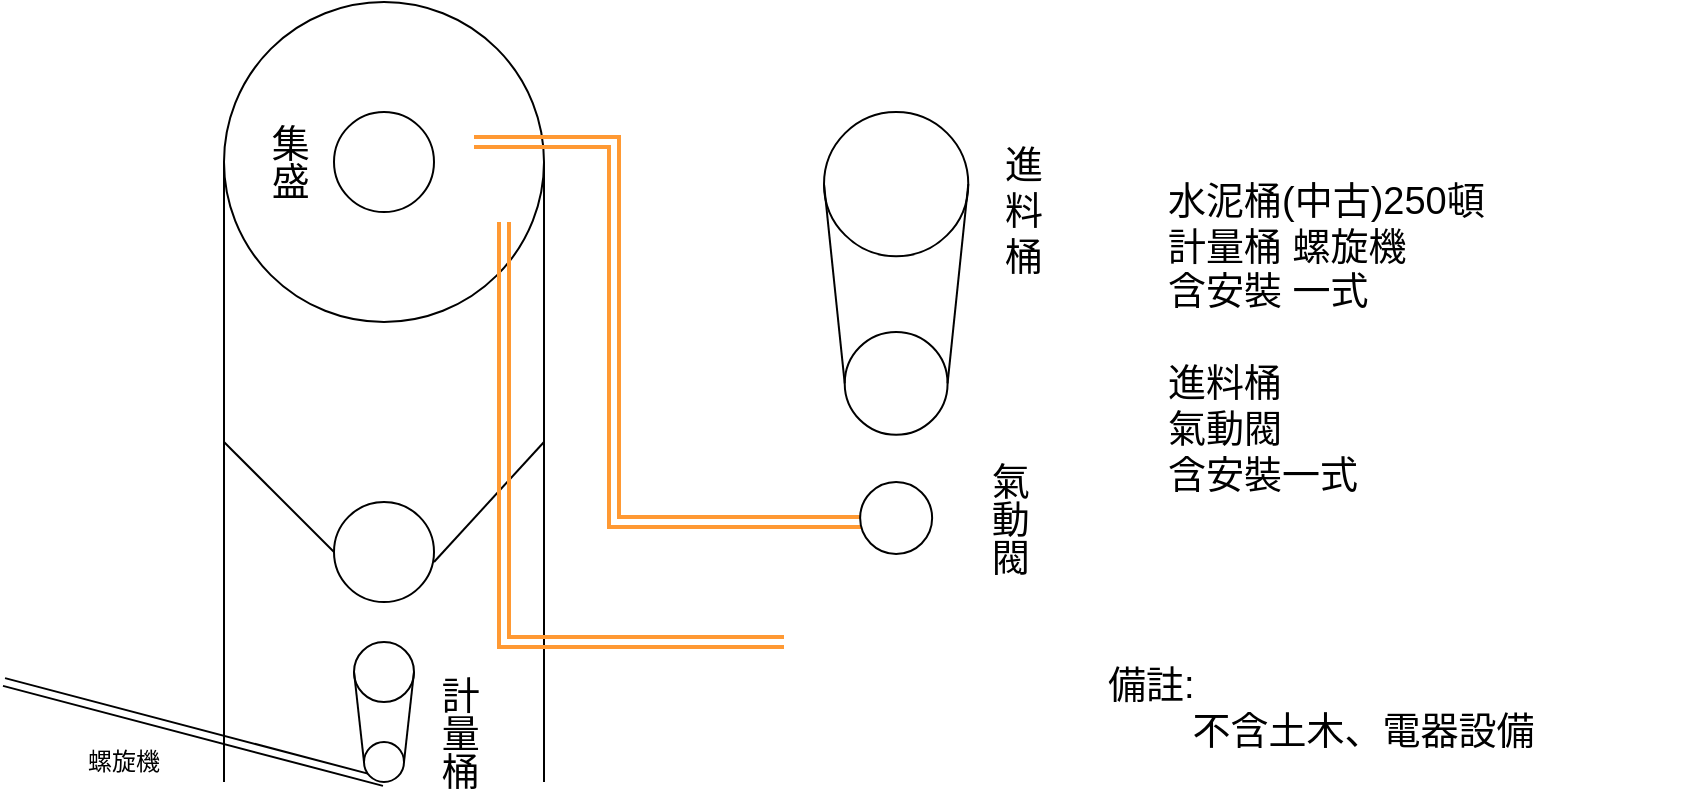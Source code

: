 <mxfile version="26.2.12">
  <diagram name="第 1 页" id="KvyMxOhW3KtLjB043KVP">
    <mxGraphModel dx="1183" dy="626" grid="1" gridSize="10" guides="1" tooltips="1" connect="1" arrows="1" fold="1" page="1" pageScale="1" pageWidth="827" pageHeight="1169" math="0" shadow="0">
      <root>
        <mxCell id="0" />
        <mxCell id="1" parent="0" />
        <mxCell id="L8_3Eq7ttX2pcFZH22y1-1" value="" style="ellipse;whiteSpace=wrap;html=1;aspect=fixed;" vertex="1" parent="1">
          <mxGeometry x="140" y="380" width="160" height="160" as="geometry" />
        </mxCell>
        <mxCell id="L8_3Eq7ttX2pcFZH22y1-2" value="" style="ellipse;whiteSpace=wrap;html=1;aspect=fixed;" vertex="1" parent="1">
          <mxGeometry x="195" y="435" width="50" height="50" as="geometry" />
        </mxCell>
        <mxCell id="L8_3Eq7ttX2pcFZH22y1-4" value="&lt;font style=&quot;font-size: 19px;&quot;&gt;集盛&lt;/font&gt;" style="text;html=1;align=center;verticalAlign=middle;whiteSpace=wrap;rounded=0;horizontal=1;textDirection=vertical-lr;" vertex="1" parent="1">
          <mxGeometry x="160" y="435" width="20" height="50" as="geometry" />
        </mxCell>
        <mxCell id="L8_3Eq7ttX2pcFZH22y1-5" value="" style="endArrow=none;html=1;rounded=0;entryX=0;entryY=0.5;entryDx=0;entryDy=0;" edge="1" parent="1" target="L8_3Eq7ttX2pcFZH22y1-1">
          <mxGeometry width="50" height="50" relative="1" as="geometry">
            <mxPoint x="140" y="770" as="sourcePoint" />
            <mxPoint x="370" y="540" as="targetPoint" />
          </mxGeometry>
        </mxCell>
        <mxCell id="L8_3Eq7ttX2pcFZH22y1-6" value="" style="endArrow=none;html=1;rounded=0;entryX=0;entryY=0.5;entryDx=0;entryDy=0;" edge="1" parent="1">
          <mxGeometry width="50" height="50" relative="1" as="geometry">
            <mxPoint x="300" y="770" as="sourcePoint" />
            <mxPoint x="300" y="460" as="targetPoint" />
          </mxGeometry>
        </mxCell>
        <mxCell id="L8_3Eq7ttX2pcFZH22y1-7" value="" style="ellipse;whiteSpace=wrap;html=1;aspect=fixed;" vertex="1" parent="1">
          <mxGeometry x="195" y="630" width="50" height="50" as="geometry" />
        </mxCell>
        <mxCell id="L8_3Eq7ttX2pcFZH22y1-8" value="" style="endArrow=none;html=1;rounded=0;" edge="1" parent="1">
          <mxGeometry width="50" height="50" relative="1" as="geometry">
            <mxPoint x="245" y="660" as="sourcePoint" />
            <mxPoint x="300" y="600" as="targetPoint" />
          </mxGeometry>
        </mxCell>
        <mxCell id="L8_3Eq7ttX2pcFZH22y1-9" value="" style="endArrow=none;html=1;rounded=0;exitX=0;exitY=0.5;exitDx=0;exitDy=0;" edge="1" parent="1" source="L8_3Eq7ttX2pcFZH22y1-7">
          <mxGeometry width="50" height="50" relative="1" as="geometry">
            <mxPoint x="255" y="670" as="sourcePoint" />
            <mxPoint x="140" y="600" as="targetPoint" />
          </mxGeometry>
        </mxCell>
        <mxCell id="L8_3Eq7ttX2pcFZH22y1-10" value="" style="ellipse;whiteSpace=wrap;html=1;aspect=fixed;" vertex="1" parent="1">
          <mxGeometry x="205" y="700" width="30" height="30" as="geometry" />
        </mxCell>
        <mxCell id="L8_3Eq7ttX2pcFZH22y1-12" value="" style="shape=link;html=1;rounded=0;entryX=0.5;entryY=1;entryDx=0;entryDy=0;" edge="1" parent="1" target="L8_3Eq7ttX2pcFZH22y1-11">
          <mxGeometry width="100" relative="1" as="geometry">
            <mxPoint x="30" y="720" as="sourcePoint" />
            <mxPoint x="220" y="780" as="targetPoint" />
          </mxGeometry>
        </mxCell>
        <mxCell id="L8_3Eq7ttX2pcFZH22y1-15" style="rounded=0;orthogonalLoop=1;jettySize=auto;html=1;exitX=1;exitY=0.5;exitDx=0;exitDy=0;entryX=1;entryY=0.5;entryDx=0;entryDy=0;strokeColor=default;endArrow=none;startFill=0;" edge="1" parent="1" source="L8_3Eq7ttX2pcFZH22y1-11" target="L8_3Eq7ttX2pcFZH22y1-10">
          <mxGeometry relative="1" as="geometry" />
        </mxCell>
        <mxCell id="L8_3Eq7ttX2pcFZH22y1-16" style="rounded=0;orthogonalLoop=1;jettySize=auto;html=1;exitX=0;exitY=0.5;exitDx=0;exitDy=0;entryX=0;entryY=0.5;entryDx=0;entryDy=0;endArrow=none;startFill=0;" edge="1" parent="1" source="L8_3Eq7ttX2pcFZH22y1-11" target="L8_3Eq7ttX2pcFZH22y1-10">
          <mxGeometry relative="1" as="geometry" />
        </mxCell>
        <mxCell id="L8_3Eq7ttX2pcFZH22y1-11" value="" style="ellipse;whiteSpace=wrap;html=1;aspect=fixed;" vertex="1" parent="1">
          <mxGeometry x="210" y="750" width="20" height="20" as="geometry" />
        </mxCell>
        <mxCell id="L8_3Eq7ttX2pcFZH22y1-13" value="螺旋機" style="text;html=1;align=center;verticalAlign=middle;whiteSpace=wrap;rounded=0;" vertex="1" parent="1">
          <mxGeometry x="60" y="745" width="60" height="30" as="geometry" />
        </mxCell>
        <mxCell id="L8_3Eq7ttX2pcFZH22y1-17" value="&lt;font style=&quot;font-size: 19px;&quot;&gt;計量桶&lt;/font&gt;" style="text;html=1;align=center;verticalAlign=middle;whiteSpace=wrap;rounded=0;horizontal=1;textDirection=vertical-lr;" vertex="1" parent="1">
          <mxGeometry x="245" y="710" width="20" height="70" as="geometry" />
        </mxCell>
        <mxCell id="L8_3Eq7ttX2pcFZH22y1-18" value="" style="ellipse;whiteSpace=wrap;html=1;aspect=fixed;" vertex="1" parent="1">
          <mxGeometry x="440" y="435" width="72.14" height="72.14" as="geometry" />
        </mxCell>
        <mxCell id="L8_3Eq7ttX2pcFZH22y1-21" value="" style="ellipse;whiteSpace=wrap;html=1;aspect=fixed;" vertex="1" parent="1">
          <mxGeometry x="450.36" y="545" width="51.43" height="51.43" as="geometry" />
        </mxCell>
        <mxCell id="L8_3Eq7ttX2pcFZH22y1-19" style="rounded=0;orthogonalLoop=1;jettySize=auto;html=1;exitX=1;exitY=0.5;exitDx=0;exitDy=0;entryX=1;entryY=0.5;entryDx=0;entryDy=0;strokeColor=default;endArrow=none;startFill=0;" edge="1" parent="1" source="L8_3Eq7ttX2pcFZH22y1-21" target="L8_3Eq7ttX2pcFZH22y1-18">
          <mxGeometry relative="1" as="geometry" />
        </mxCell>
        <mxCell id="L8_3Eq7ttX2pcFZH22y1-20" style="rounded=0;orthogonalLoop=1;jettySize=auto;html=1;exitX=0;exitY=0.5;exitDx=0;exitDy=0;entryX=0;entryY=0.5;entryDx=0;entryDy=0;endArrow=none;startFill=0;" edge="1" parent="1" source="L8_3Eq7ttX2pcFZH22y1-21" target="L8_3Eq7ttX2pcFZH22y1-18">
          <mxGeometry relative="1" as="geometry" />
        </mxCell>
        <mxCell id="L8_3Eq7ttX2pcFZH22y1-23" value="" style="shape=link;html=1;rounded=0;strokeColor=#FF9933;strokeWidth=2;" edge="1" parent="1">
          <mxGeometry width="100" relative="1" as="geometry">
            <mxPoint x="420" y="700" as="sourcePoint" />
            <mxPoint x="280" y="490" as="targetPoint" />
            <Array as="points">
              <mxPoint x="280" y="700" />
            </Array>
          </mxGeometry>
        </mxCell>
        <mxCell id="L8_3Eq7ttX2pcFZH22y1-25" value="" style="shape=link;html=1;rounded=0;strokeColor=#FF9933;strokeWidth=2;" edge="1" parent="1">
          <mxGeometry width="100" relative="1" as="geometry">
            <mxPoint x="470" y="640" as="sourcePoint" />
            <mxPoint x="265" y="450" as="targetPoint" />
            <Array as="points">
              <mxPoint x="335" y="640" />
              <mxPoint x="335" y="450" />
            </Array>
          </mxGeometry>
        </mxCell>
        <mxCell id="L8_3Eq7ttX2pcFZH22y1-27" value="" style="ellipse;whiteSpace=wrap;html=1;aspect=fixed;" vertex="1" parent="1">
          <mxGeometry x="458.07" y="620" width="36" height="36" as="geometry" />
        </mxCell>
        <mxCell id="L8_3Eq7ttX2pcFZH22y1-28" value="&lt;font style=&quot;font-size: 19px;&quot;&gt;氣動閥&lt;/font&gt;" style="text;html=1;align=center;verticalAlign=middle;whiteSpace=wrap;rounded=0;horizontal=1;textDirection=vertical-lr;" vertex="1" parent="1">
          <mxGeometry x="520" y="603" width="20" height="70" as="geometry" />
        </mxCell>
        <mxCell id="L8_3Eq7ttX2pcFZH22y1-29" value="&lt;span style=&quot;font-size: 19px;&quot;&gt;進料桶&lt;/span&gt;" style="text;html=1;align=center;verticalAlign=middle;whiteSpace=wrap;rounded=0;horizontal=1;" vertex="1" parent="1">
          <mxGeometry x="530" y="450" width="20" height="70" as="geometry" />
        </mxCell>
        <mxCell id="L8_3Eq7ttX2pcFZH22y1-30" value="&lt;span style=&quot;font-size: 19px;&quot;&gt;水泥桶(中古)250頓&lt;/span&gt;&lt;div&gt;&lt;span style=&quot;font-size: 19px;&quot;&gt;計量桶 螺旋機&lt;/span&gt;&lt;/div&gt;&lt;div&gt;&lt;span style=&quot;font-size: 19px;&quot;&gt;含安裝 一式&lt;/span&gt;&lt;/div&gt;&lt;div&gt;&lt;span style=&quot;font-size: 19px;&quot;&gt;&lt;br&gt;&lt;/span&gt;&lt;/div&gt;&lt;div&gt;&lt;span style=&quot;font-size: 19px;&quot;&gt;進料桶&lt;/span&gt;&lt;/div&gt;&lt;div&gt;&lt;span style=&quot;font-size: 19px;&quot;&gt;氣動閥&lt;/span&gt;&lt;/div&gt;&lt;div&gt;&lt;span style=&quot;font-size: 19px;&quot;&gt;含安裝一式&lt;/span&gt;&lt;/div&gt;" style="text;html=1;align=left;verticalAlign=middle;whiteSpace=wrap;rounded=0;horizontal=1;" vertex="1" parent="1">
          <mxGeometry x="610" y="450" width="260" height="195" as="geometry" />
        </mxCell>
        <mxCell id="L8_3Eq7ttX2pcFZH22y1-31" value="&lt;span style=&quot;font-size: 19px;&quot;&gt;備註:&lt;/span&gt;&lt;div&gt;&lt;span style=&quot;font-size: 19px;&quot;&gt;&lt;span style=&quot;white-space: pre;&quot;&gt;&#x9;&lt;/span&gt;不含土木、電器設備&lt;span style=&quot;white-space: pre;&quot;&gt;&#x9;&lt;/span&gt;&lt;/span&gt;&lt;/div&gt;" style="text;html=1;align=left;verticalAlign=middle;whiteSpace=wrap;rounded=0;horizontal=1;" vertex="1" parent="1">
          <mxGeometry x="580" y="700" width="260" height="65" as="geometry" />
        </mxCell>
      </root>
    </mxGraphModel>
  </diagram>
</mxfile>
